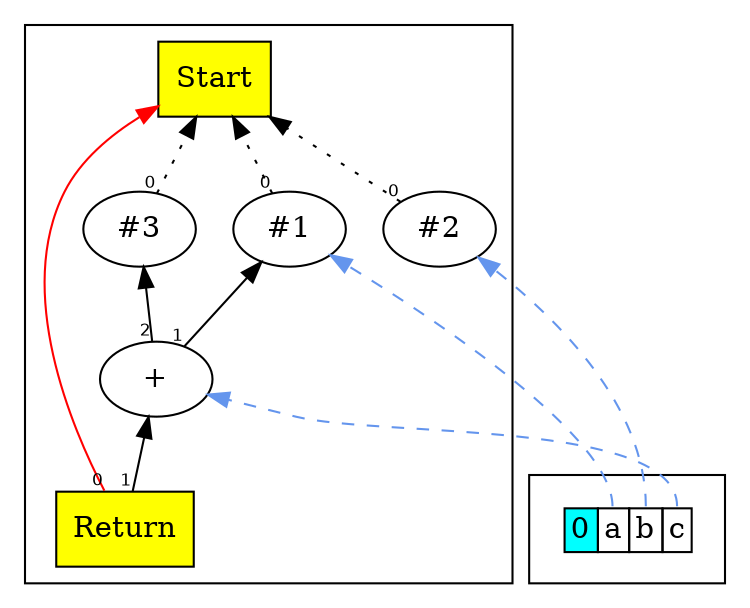 digraph chapter03 {
/*
int a=1; int b=2; int c=0; { int b=3; c=a+b; #showGraph; } return c; #showGraph;
*/
	rankdir=BT;
	ordering="in";
	concentrate="true";
	subgraph cluster_Nodes {
		Start2 [ shape=box style=filled fillcolor=yellow label="Start" ];
		Con_3 [ label="#1" ];
		Con_4 [ label="#2" ];
		Con_6 [ label="#3" ];
		Add7 [ label="+" ];
		Return8 [ shape=box style=filled fillcolor=yellow label="Return" ];
	}
	node [shape=plaintext];
	subgraph cluster_Scope1_0 {
		Scope1_0 [label=<
			<TABLE BORDER="0" CELLBORDER="1" CELLSPACING="0">
			<TR><TD BGCOLOR="cyan">0</TD><TD PORT="Scope1_0_a">a</TD><TD PORT="Scope1_0_b">b</TD><TD PORT="Scope1_0_c">c</TD></TR>
			</TABLE>>];
	}
	edge [ fontname=Helvetica, fontsize=8 ];
	Con_3 -> Start2[taillabel=0 style=dotted];
	Con_4 -> Start2[taillabel=0 style=dotted];
	Con_6 -> Start2[taillabel=0 style=dotted];
	Add7 -> Con_3[taillabel=1];
	Add7 -> Con_6[taillabel=2];
	Return8 -> Start2[taillabel=0 color=red];
	Return8 -> Add7[taillabel=1];
	edge [style=dashed color=cornflowerblue];
	Scope1_0:"Scope1_0_a" -> Con_3;
	Scope1_0:"Scope1_0_b" -> Con_4;
	Scope1_0:"Scope1_0_c" -> Add7;
}
